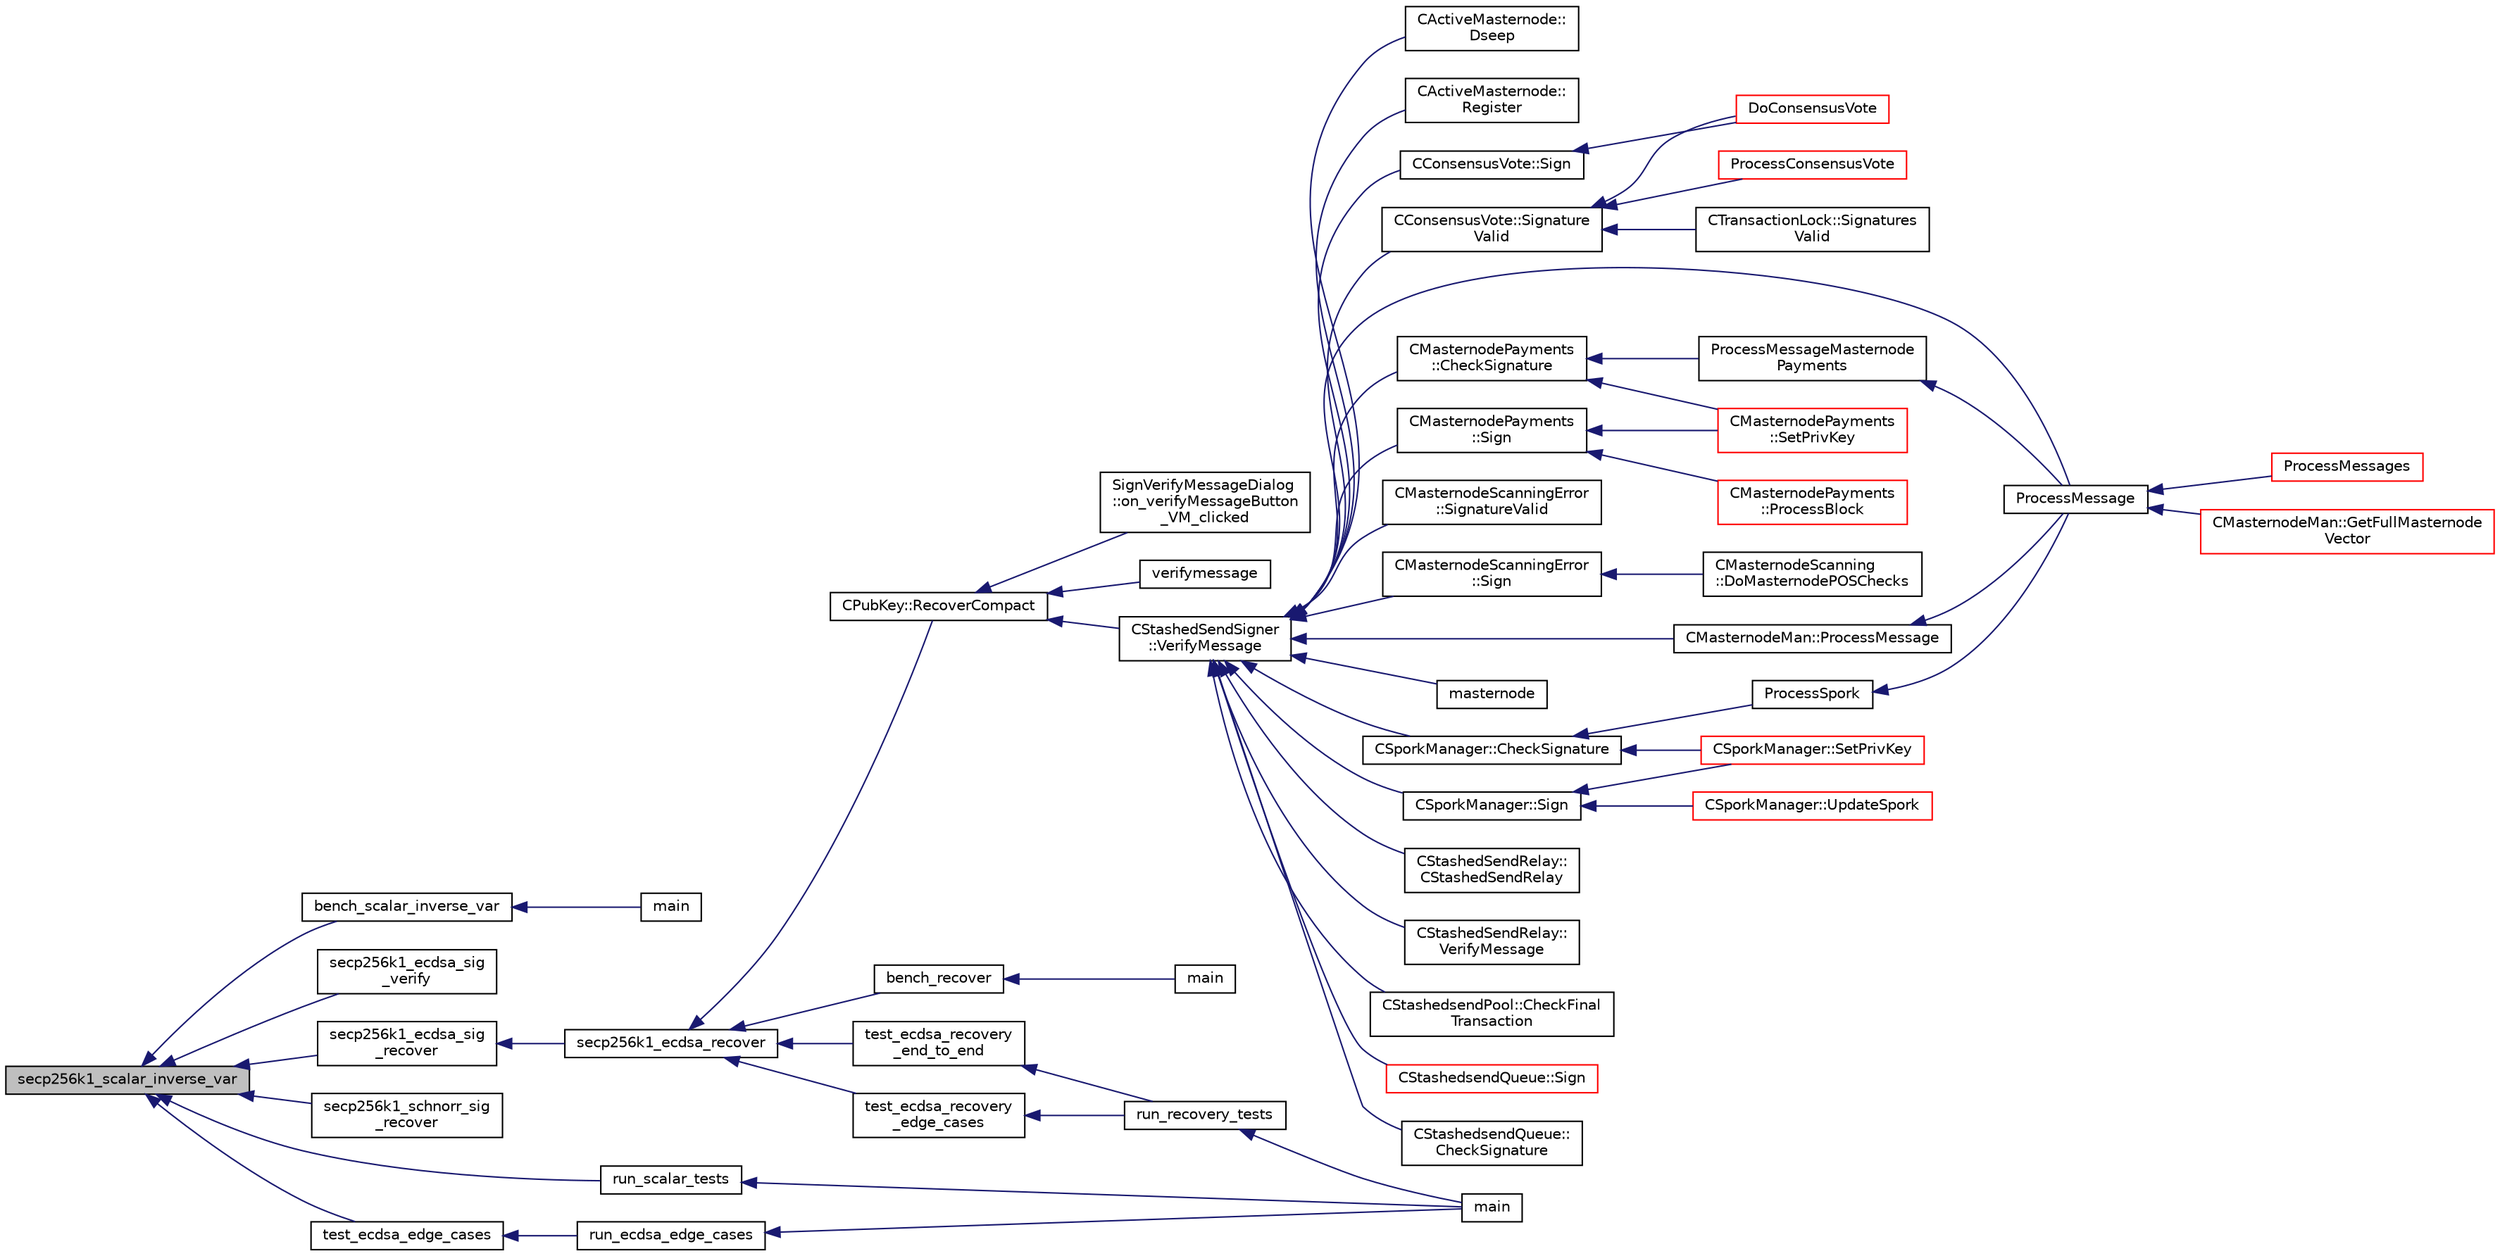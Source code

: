 digraph "secp256k1_scalar_inverse_var"
{
  edge [fontname="Helvetica",fontsize="10",labelfontname="Helvetica",labelfontsize="10"];
  node [fontname="Helvetica",fontsize="10",shape=record];
  rankdir="LR";
  Node565 [label="secp256k1_scalar_inverse_var",height=0.2,width=0.4,color="black", fillcolor="grey75", style="filled", fontcolor="black"];
  Node565 -> Node566 [dir="back",color="midnightblue",fontsize="10",style="solid",fontname="Helvetica"];
  Node566 [label="bench_scalar_inverse_var",height=0.2,width=0.4,color="black", fillcolor="white", style="filled",URL="$d9/d5e/bench__internal_8c.html#a9587e1fb40ba7e4d0c50b1d67419dd0d"];
  Node566 -> Node567 [dir="back",color="midnightblue",fontsize="10",style="solid",fontname="Helvetica"];
  Node567 [label="main",height=0.2,width=0.4,color="black", fillcolor="white", style="filled",URL="$d9/d5e/bench__internal_8c.html#a3c04138a5bfe5d72780bb7e82a18e627"];
  Node565 -> Node568 [dir="back",color="midnightblue",fontsize="10",style="solid",fontname="Helvetica"];
  Node568 [label="secp256k1_ecdsa_sig\l_verify",height=0.2,width=0.4,color="black", fillcolor="white", style="filled",URL="$d5/d27/ecdsa__impl_8h.html#a3f5883c08cc865fd9a4ca3f6173b1c26"];
  Node565 -> Node569 [dir="back",color="midnightblue",fontsize="10",style="solid",fontname="Helvetica"];
  Node569 [label="secp256k1_ecdsa_sig\l_recover",height=0.2,width=0.4,color="black", fillcolor="white", style="filled",URL="$d6/d5d/recovery_2main__impl_8h.html#a1a831ed991717749ed9d200bb9d3f03b"];
  Node569 -> Node570 [dir="back",color="midnightblue",fontsize="10",style="solid",fontname="Helvetica"];
  Node570 [label="secp256k1_ecdsa_recover",height=0.2,width=0.4,color="black", fillcolor="white", style="filled",URL="$d6/d5d/recovery_2main__impl_8h.html#a75f3e32e9a25eac9e8f9d3a5a8b0dc94",tooltip="Recover an ECDSA public key from a signature. "];
  Node570 -> Node571 [dir="back",color="midnightblue",fontsize="10",style="solid",fontname="Helvetica"];
  Node571 [label="CPubKey::RecoverCompact",height=0.2,width=0.4,color="black", fillcolor="white", style="filled",URL="$da/d4e/class_c_pub_key.html#a169505e735a02db385486b0affeb565c"];
  Node571 -> Node572 [dir="back",color="midnightblue",fontsize="10",style="solid",fontname="Helvetica"];
  Node572 [label="SignVerifyMessageDialog\l::on_verifyMessageButton\l_VM_clicked",height=0.2,width=0.4,color="black", fillcolor="white", style="filled",URL="$d1/d26/class_sign_verify_message_dialog.html#ae37dec200b27f23c409221511447ae1e"];
  Node571 -> Node573 [dir="back",color="midnightblue",fontsize="10",style="solid",fontname="Helvetica"];
  Node573 [label="verifymessage",height=0.2,width=0.4,color="black", fillcolor="white", style="filled",URL="$db/d48/rpcmisc_8cpp.html#ad8fce781dfd9dfd4866bba2a4589141a"];
  Node571 -> Node574 [dir="back",color="midnightblue",fontsize="10",style="solid",fontname="Helvetica"];
  Node574 [label="CStashedSendSigner\l::VerifyMessage",height=0.2,width=0.4,color="black", fillcolor="white", style="filled",URL="$da/d0a/class_c_stashed_send_signer.html#a917e4eb567f2005a73ef59bafcf46bd4",tooltip="Verify the message, returns true if succcessful. "];
  Node574 -> Node575 [dir="back",color="midnightblue",fontsize="10",style="solid",fontname="Helvetica"];
  Node575 [label="CActiveMasternode::\lDseep",height=0.2,width=0.4,color="black", fillcolor="white", style="filled",URL="$d9/d29/class_c_active_masternode.html#aa14a1a9611f6b73cc3e860cda75de88c"];
  Node574 -> Node576 [dir="back",color="midnightblue",fontsize="10",style="solid",fontname="Helvetica"];
  Node576 [label="CActiveMasternode::\lRegister",height=0.2,width=0.4,color="black", fillcolor="white", style="filled",URL="$d9/d29/class_c_active_masternode.html#a1fd28a721112cda22fe2f9e1045cf397",tooltip="Register any Masternode. "];
  Node574 -> Node577 [dir="back",color="midnightblue",fontsize="10",style="solid",fontname="Helvetica"];
  Node577 [label="CConsensusVote::Signature\lValid",height=0.2,width=0.4,color="black", fillcolor="white", style="filled",URL="$dc/da2/class_c_consensus_vote.html#ac6550a89acee255e0035e189a42a6310"];
  Node577 -> Node578 [dir="back",color="midnightblue",fontsize="10",style="solid",fontname="Helvetica"];
  Node578 [label="DoConsensusVote",height=0.2,width=0.4,color="red", fillcolor="white", style="filled",URL="$d6/d5f/instantx_8h.html#a0753801d6e6eb2cb230a85a6ba6fd371"];
  Node577 -> Node595 [dir="back",color="midnightblue",fontsize="10",style="solid",fontname="Helvetica"];
  Node595 [label="ProcessConsensusVote",height=0.2,width=0.4,color="red", fillcolor="white", style="filled",URL="$d6/d5f/instantx_8h.html#a5d4434bfb70f64f95aa4de9286cbae94"];
  Node577 -> Node596 [dir="back",color="midnightblue",fontsize="10",style="solid",fontname="Helvetica"];
  Node596 [label="CTransactionLock::Signatures\lValid",height=0.2,width=0.4,color="black", fillcolor="white", style="filled",URL="$d9/dbb/class_c_transaction_lock.html#a71cb6705a8f0bfb4a8453d3b284e3cf7"];
  Node574 -> Node597 [dir="back",color="midnightblue",fontsize="10",style="solid",fontname="Helvetica"];
  Node597 [label="CConsensusVote::Sign",height=0.2,width=0.4,color="black", fillcolor="white", style="filled",URL="$dc/da2/class_c_consensus_vote.html#a687495887aa75f5d5bb70f93ecb820d0"];
  Node597 -> Node578 [dir="back",color="midnightblue",fontsize="10",style="solid",fontname="Helvetica"];
  Node574 -> Node580 [dir="back",color="midnightblue",fontsize="10",style="solid",fontname="Helvetica"];
  Node580 [label="ProcessMessage",height=0.2,width=0.4,color="black", fillcolor="white", style="filled",URL="$df/d0a/main_8cpp.html#a8ba92b1a4bce3c835e887a9073d17d8e"];
  Node580 -> Node581 [dir="back",color="midnightblue",fontsize="10",style="solid",fontname="Helvetica"];
  Node581 [label="ProcessMessages",height=0.2,width=0.4,color="red", fillcolor="white", style="filled",URL="$d4/dbf/main_8h.html#a196f9318f02448b85b28d612698934fd"];
  Node580 -> Node589 [dir="back",color="midnightblue",fontsize="10",style="solid",fontname="Helvetica"];
  Node589 [label="CMasternodeMan::GetFullMasternode\lVector",height=0.2,width=0.4,color="red", fillcolor="white", style="filled",URL="$dc/d6b/class_c_masternode_man.html#ab39e213a7601e1bef2eba1d5d63206f5"];
  Node574 -> Node598 [dir="back",color="midnightblue",fontsize="10",style="solid",fontname="Helvetica"];
  Node598 [label="CMasternodePayments\l::CheckSignature",height=0.2,width=0.4,color="black", fillcolor="white", style="filled",URL="$dc/d9a/class_c_masternode_payments.html#a2ca2af0178969784235c7917b226af32"];
  Node598 -> Node599 [dir="back",color="midnightblue",fontsize="10",style="solid",fontname="Helvetica"];
  Node599 [label="ProcessMessageMasternode\lPayments",height=0.2,width=0.4,color="black", fillcolor="white", style="filled",URL="$dc/d20/masternode-payments_8h.html#a8c28fb440d8031543d1de309e34c40f2"];
  Node599 -> Node580 [dir="back",color="midnightblue",fontsize="10",style="solid",fontname="Helvetica"];
  Node598 -> Node600 [dir="back",color="midnightblue",fontsize="10",style="solid",fontname="Helvetica"];
  Node600 [label="CMasternodePayments\l::SetPrivKey",height=0.2,width=0.4,color="red", fillcolor="white", style="filled",URL="$dc/d9a/class_c_masternode_payments.html#a525bcafd8d00b58a3e05a848ef493603"];
  Node574 -> Node601 [dir="back",color="midnightblue",fontsize="10",style="solid",fontname="Helvetica"];
  Node601 [label="CMasternodePayments\l::Sign",height=0.2,width=0.4,color="black", fillcolor="white", style="filled",URL="$dc/d9a/class_c_masternode_payments.html#a7d04afdf936b8de605ab6f478c7fad51"];
  Node601 -> Node602 [dir="back",color="midnightblue",fontsize="10",style="solid",fontname="Helvetica"];
  Node602 [label="CMasternodePayments\l::ProcessBlock",height=0.2,width=0.4,color="red", fillcolor="white", style="filled",URL="$dc/d9a/class_c_masternode_payments.html#aa23dfbc148f10f601e9771bfcffea441"];
  Node601 -> Node600 [dir="back",color="midnightblue",fontsize="10",style="solid",fontname="Helvetica"];
  Node574 -> Node613 [dir="back",color="midnightblue",fontsize="10",style="solid",fontname="Helvetica"];
  Node613 [label="CMasternodeScanningError\l::SignatureValid",height=0.2,width=0.4,color="black", fillcolor="white", style="filled",URL="$d0/de7/class_c_masternode_scanning_error.html#ae90fca573f70f7faa4c9f3a5db145f36"];
  Node574 -> Node614 [dir="back",color="midnightblue",fontsize="10",style="solid",fontname="Helvetica"];
  Node614 [label="CMasternodeScanningError\l::Sign",height=0.2,width=0.4,color="black", fillcolor="white", style="filled",URL="$d0/de7/class_c_masternode_scanning_error.html#afdc8ec9b08767cdf3c6a6cc819af7d09"];
  Node614 -> Node615 [dir="back",color="midnightblue",fontsize="10",style="solid",fontname="Helvetica"];
  Node615 [label="CMasternodeScanning\l::DoMasternodePOSChecks",height=0.2,width=0.4,color="black", fillcolor="white", style="filled",URL="$d5/d9f/class_c_masternode_scanning.html#a6bc18fb7508f702e2a2d1c3731342f8f"];
  Node574 -> Node616 [dir="back",color="midnightblue",fontsize="10",style="solid",fontname="Helvetica"];
  Node616 [label="CMasternodeMan::ProcessMessage",height=0.2,width=0.4,color="black", fillcolor="white", style="filled",URL="$dc/d6b/class_c_masternode_man.html#ae3e5d263cebdcd932eca49caeadce9aa"];
  Node616 -> Node580 [dir="back",color="midnightblue",fontsize="10",style="solid",fontname="Helvetica"];
  Node574 -> Node594 [dir="back",color="midnightblue",fontsize="10",style="solid",fontname="Helvetica"];
  Node594 [label="masternode",height=0.2,width=0.4,color="black", fillcolor="white", style="filled",URL="$d5/d6b/rpcstashedsend_8cpp.html#a30609e443aeb47c29ed0878d16b1b5e1"];
  Node574 -> Node617 [dir="back",color="midnightblue",fontsize="10",style="solid",fontname="Helvetica"];
  Node617 [label="CSporkManager::CheckSignature",height=0.2,width=0.4,color="black", fillcolor="white", style="filled",URL="$d2/d5e/class_c_spork_manager.html#a697d8c0ce5c422ea125eee96687aa7b3"];
  Node617 -> Node618 [dir="back",color="midnightblue",fontsize="10",style="solid",fontname="Helvetica"];
  Node618 [label="ProcessSpork",height=0.2,width=0.4,color="black", fillcolor="white", style="filled",URL="$d0/d24/spork_8h.html#a3f9c24c1f4c012152fb4422ca981610a"];
  Node618 -> Node580 [dir="back",color="midnightblue",fontsize="10",style="solid",fontname="Helvetica"];
  Node617 -> Node619 [dir="back",color="midnightblue",fontsize="10",style="solid",fontname="Helvetica"];
  Node619 [label="CSporkManager::SetPrivKey",height=0.2,width=0.4,color="red", fillcolor="white", style="filled",URL="$d2/d5e/class_c_spork_manager.html#a599d088218de9d242e4dc5cb17dd310b"];
  Node574 -> Node620 [dir="back",color="midnightblue",fontsize="10",style="solid",fontname="Helvetica"];
  Node620 [label="CSporkManager::Sign",height=0.2,width=0.4,color="black", fillcolor="white", style="filled",URL="$d2/d5e/class_c_spork_manager.html#adf1b5d40f378c4bd3a5ea31905b11f30"];
  Node620 -> Node621 [dir="back",color="midnightblue",fontsize="10",style="solid",fontname="Helvetica"];
  Node621 [label="CSporkManager::UpdateSpork",height=0.2,width=0.4,color="red", fillcolor="white", style="filled",URL="$d2/d5e/class_c_spork_manager.html#a51293c5c9db22f4435f044b4ccb65028"];
  Node620 -> Node619 [dir="back",color="midnightblue",fontsize="10",style="solid",fontname="Helvetica"];
  Node574 -> Node624 [dir="back",color="midnightblue",fontsize="10",style="solid",fontname="Helvetica"];
  Node624 [label="CStashedSendRelay::\lCStashedSendRelay",height=0.2,width=0.4,color="black", fillcolor="white", style="filled",URL="$d2/d25/class_c_stashed_send_relay.html#ac4f08ff3af1c8730a259abe6dc0972f5"];
  Node574 -> Node625 [dir="back",color="midnightblue",fontsize="10",style="solid",fontname="Helvetica"];
  Node625 [label="CStashedSendRelay::\lVerifyMessage",height=0.2,width=0.4,color="black", fillcolor="white", style="filled",URL="$d2/d25/class_c_stashed_send_relay.html#afbd1e6eeec3e89109d9fcb0d899da517"];
  Node574 -> Node626 [dir="back",color="midnightblue",fontsize="10",style="solid",fontname="Helvetica"];
  Node626 [label="CStashedsendPool::CheckFinal\lTransaction",height=0.2,width=0.4,color="black", fillcolor="white", style="filled",URL="$dd/d8a/class_c_stashedsend_pool.html#aba122588a53a90150595bc4279beb67c"];
  Node574 -> Node627 [dir="back",color="midnightblue",fontsize="10",style="solid",fontname="Helvetica"];
  Node627 [label="CStashedsendQueue::Sign",height=0.2,width=0.4,color="red", fillcolor="white", style="filled",URL="$dd/d34/class_c_stashedsend_queue.html#a781354a3071b29fbf76df2353919933c",tooltip="Sign this Stashedsend transaction. "];
  Node574 -> Node632 [dir="back",color="midnightblue",fontsize="10",style="solid",fontname="Helvetica"];
  Node632 [label="CStashedsendQueue::\lCheckSignature",height=0.2,width=0.4,color="black", fillcolor="white", style="filled",URL="$dd/d34/class_c_stashedsend_queue.html#ac272b4813415870e369a62d267e852ca",tooltip="Check if we have a valid Masternode address. "];
  Node570 -> Node633 [dir="back",color="midnightblue",fontsize="10",style="solid",fontname="Helvetica"];
  Node633 [label="bench_recover",height=0.2,width=0.4,color="black", fillcolor="white", style="filled",URL="$d7/d8e/bench__recover_8c.html#a6bbc6888c36d93d55e5410b25121db10"];
  Node633 -> Node634 [dir="back",color="midnightblue",fontsize="10",style="solid",fontname="Helvetica"];
  Node634 [label="main",height=0.2,width=0.4,color="black", fillcolor="white", style="filled",URL="$d7/d8e/bench__recover_8c.html#a840291bc02cba5474a4cb46a9b9566fe"];
  Node570 -> Node635 [dir="back",color="midnightblue",fontsize="10",style="solid",fontname="Helvetica"];
  Node635 [label="test_ecdsa_recovery\l_end_to_end",height=0.2,width=0.4,color="black", fillcolor="white", style="filled",URL="$d3/d71/recovery_2tests__impl_8h.html#a70649882936497184992dfaa06b1106f"];
  Node635 -> Node636 [dir="back",color="midnightblue",fontsize="10",style="solid",fontname="Helvetica"];
  Node636 [label="run_recovery_tests",height=0.2,width=0.4,color="black", fillcolor="white", style="filled",URL="$d3/d71/recovery_2tests__impl_8h.html#a3a06f71955483e9502f3c408857407f2"];
  Node636 -> Node637 [dir="back",color="midnightblue",fontsize="10",style="solid",fontname="Helvetica"];
  Node637 [label="main",height=0.2,width=0.4,color="black", fillcolor="white", style="filled",URL="$d5/d7f/tests_8c.html#a3c04138a5bfe5d72780bb7e82a18e627"];
  Node570 -> Node638 [dir="back",color="midnightblue",fontsize="10",style="solid",fontname="Helvetica"];
  Node638 [label="test_ecdsa_recovery\l_edge_cases",height=0.2,width=0.4,color="black", fillcolor="white", style="filled",URL="$d3/d71/recovery_2tests__impl_8h.html#ad6d3138600637a7c940bc40a22795e46"];
  Node638 -> Node636 [dir="back",color="midnightblue",fontsize="10",style="solid",fontname="Helvetica"];
  Node565 -> Node639 [dir="back",color="midnightblue",fontsize="10",style="solid",fontname="Helvetica"];
  Node639 [label="secp256k1_schnorr_sig\l_recover",height=0.2,width=0.4,color="black", fillcolor="white", style="filled",URL="$d9/d8b/schnorr__impl_8h.html#a41cf1a1167f3b8c7b6fdd4fea6abdbce"];
  Node565 -> Node640 [dir="back",color="midnightblue",fontsize="10",style="solid",fontname="Helvetica"];
  Node640 [label="run_scalar_tests",height=0.2,width=0.4,color="black", fillcolor="white", style="filled",URL="$d5/d7f/tests_8c.html#afc29a3cda8faeba097ce967f24fcb9d1"];
  Node640 -> Node637 [dir="back",color="midnightblue",fontsize="10",style="solid",fontname="Helvetica"];
  Node565 -> Node641 [dir="back",color="midnightblue",fontsize="10",style="solid",fontname="Helvetica"];
  Node641 [label="test_ecdsa_edge_cases",height=0.2,width=0.4,color="black", fillcolor="white", style="filled",URL="$d5/d7f/tests_8c.html#abbcb27d1eb13654db9b2e281ffce021e"];
  Node641 -> Node642 [dir="back",color="midnightblue",fontsize="10",style="solid",fontname="Helvetica"];
  Node642 [label="run_ecdsa_edge_cases",height=0.2,width=0.4,color="black", fillcolor="white", style="filled",URL="$d5/d7f/tests_8c.html#ad6c8109b62ea1d0ed1b382678a2a08b1"];
  Node642 -> Node637 [dir="back",color="midnightblue",fontsize="10",style="solid",fontname="Helvetica"];
}
